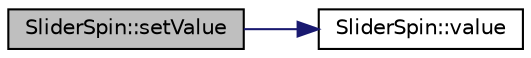 digraph "SliderSpin::setValue"
{
 // LATEX_PDF_SIZE
  edge [fontname="Helvetica",fontsize="10",labelfontname="Helvetica",labelfontsize="10"];
  node [fontname="Helvetica",fontsize="10",shape=record];
  rankdir="LR";
  Node8 [label="SliderSpin::setValue",height=0.2,width=0.4,color="black", fillcolor="grey75", style="filled", fontcolor="black",tooltip="setValue Sets the current value of both the QSlider and the QSpinBox."];
  Node8 -> Node9 [color="midnightblue",fontsize="10",style="solid",fontname="Helvetica"];
  Node9 [label="SliderSpin::value",height=0.2,width=0.4,color="black", fillcolor="white", style="filled",URL="$class_slider_spin.html#a000f369b595c5ff2033fbf2ab34f1926",tooltip="value"];
}
